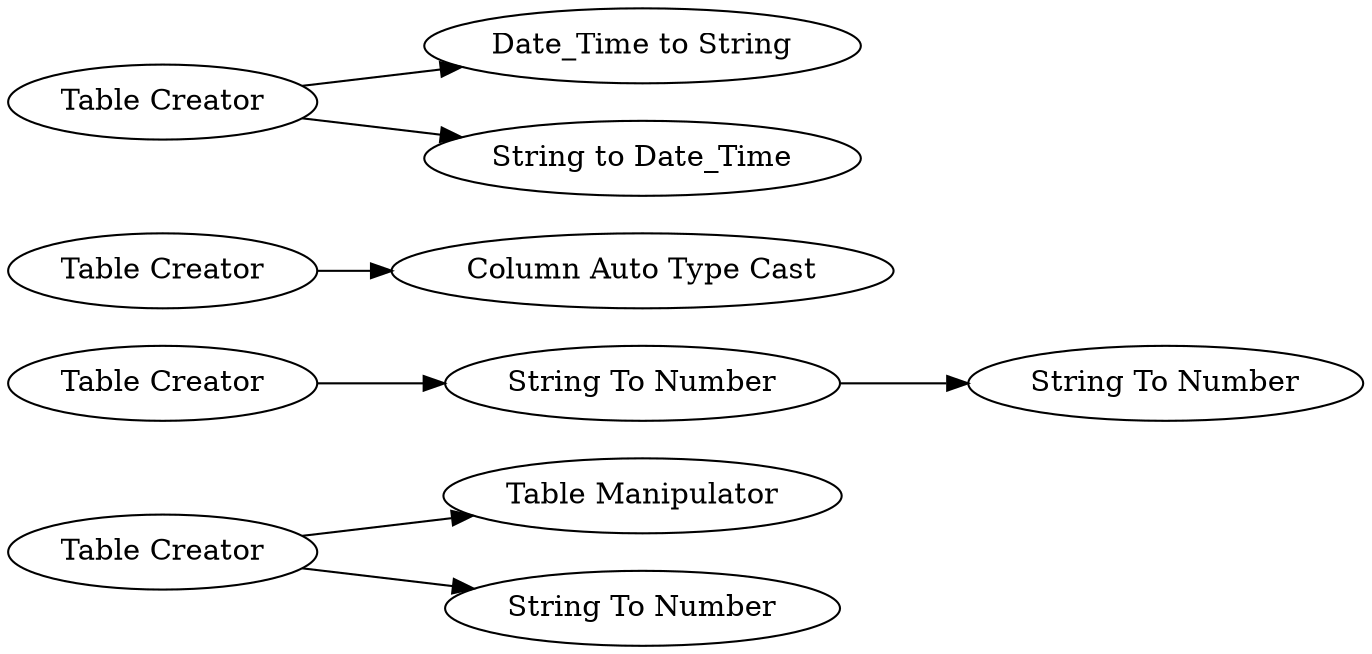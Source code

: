 digraph {
	"2303476411969280313_5" [label="Table Manipulator"]
	"2303476411969280313_3" [label="String To Number"]
	"2303476411969280313_11" [label="Column Auto Type Cast"]
	"2303476411969280313_2" [label="String To Number"]
	"2303476411969280313_1" [label="Table Creator"]
	"2303476411969280313_9" [label="Date_Time to String"]
	"2303476411969280313_4" [label="Table Creator"]
	"2303476411969280313_8" [label="String to Date_Time"]
	"2303476411969280313_6" [label="String To Number"]
	"2303476411969280313_7" [label="Table Creator"]
	"2303476411969280313_10" [label="Table Creator"]
	"2303476411969280313_10" -> "2303476411969280313_11"
	"2303476411969280313_7" -> "2303476411969280313_8"
	"2303476411969280313_4" -> "2303476411969280313_6"
	"2303476411969280313_1" -> "2303476411969280313_2"
	"2303476411969280313_4" -> "2303476411969280313_5"
	"2303476411969280313_2" -> "2303476411969280313_3"
	"2303476411969280313_7" -> "2303476411969280313_9"
	rankdir=LR
}
